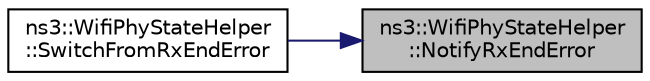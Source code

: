 digraph "ns3::WifiPhyStateHelper::NotifyRxEndError"
{
 // LATEX_PDF_SIZE
  edge [fontname="Helvetica",fontsize="10",labelfontname="Helvetica",labelfontsize="10"];
  node [fontname="Helvetica",fontsize="10",shape=record];
  rankdir="RL";
  Node1 [label="ns3::WifiPhyStateHelper\l::NotifyRxEndError",height=0.2,width=0.4,color="black", fillcolor="grey75", style="filled", fontcolor="black",tooltip="Notify all WifiPhyListener that the reception was not successful."];
  Node1 -> Node2 [dir="back",color="midnightblue",fontsize="10",style="solid",fontname="Helvetica"];
  Node2 [label="ns3::WifiPhyStateHelper\l::SwitchFromRxEndError",height=0.2,width=0.4,color="black", fillcolor="white", style="filled",URL="$classns3_1_1_wifi_phy_state_helper.html#acf3604274f1de290f21bdf9f3a5f4a87",tooltip="Switch from RX after the reception failed."];
}
